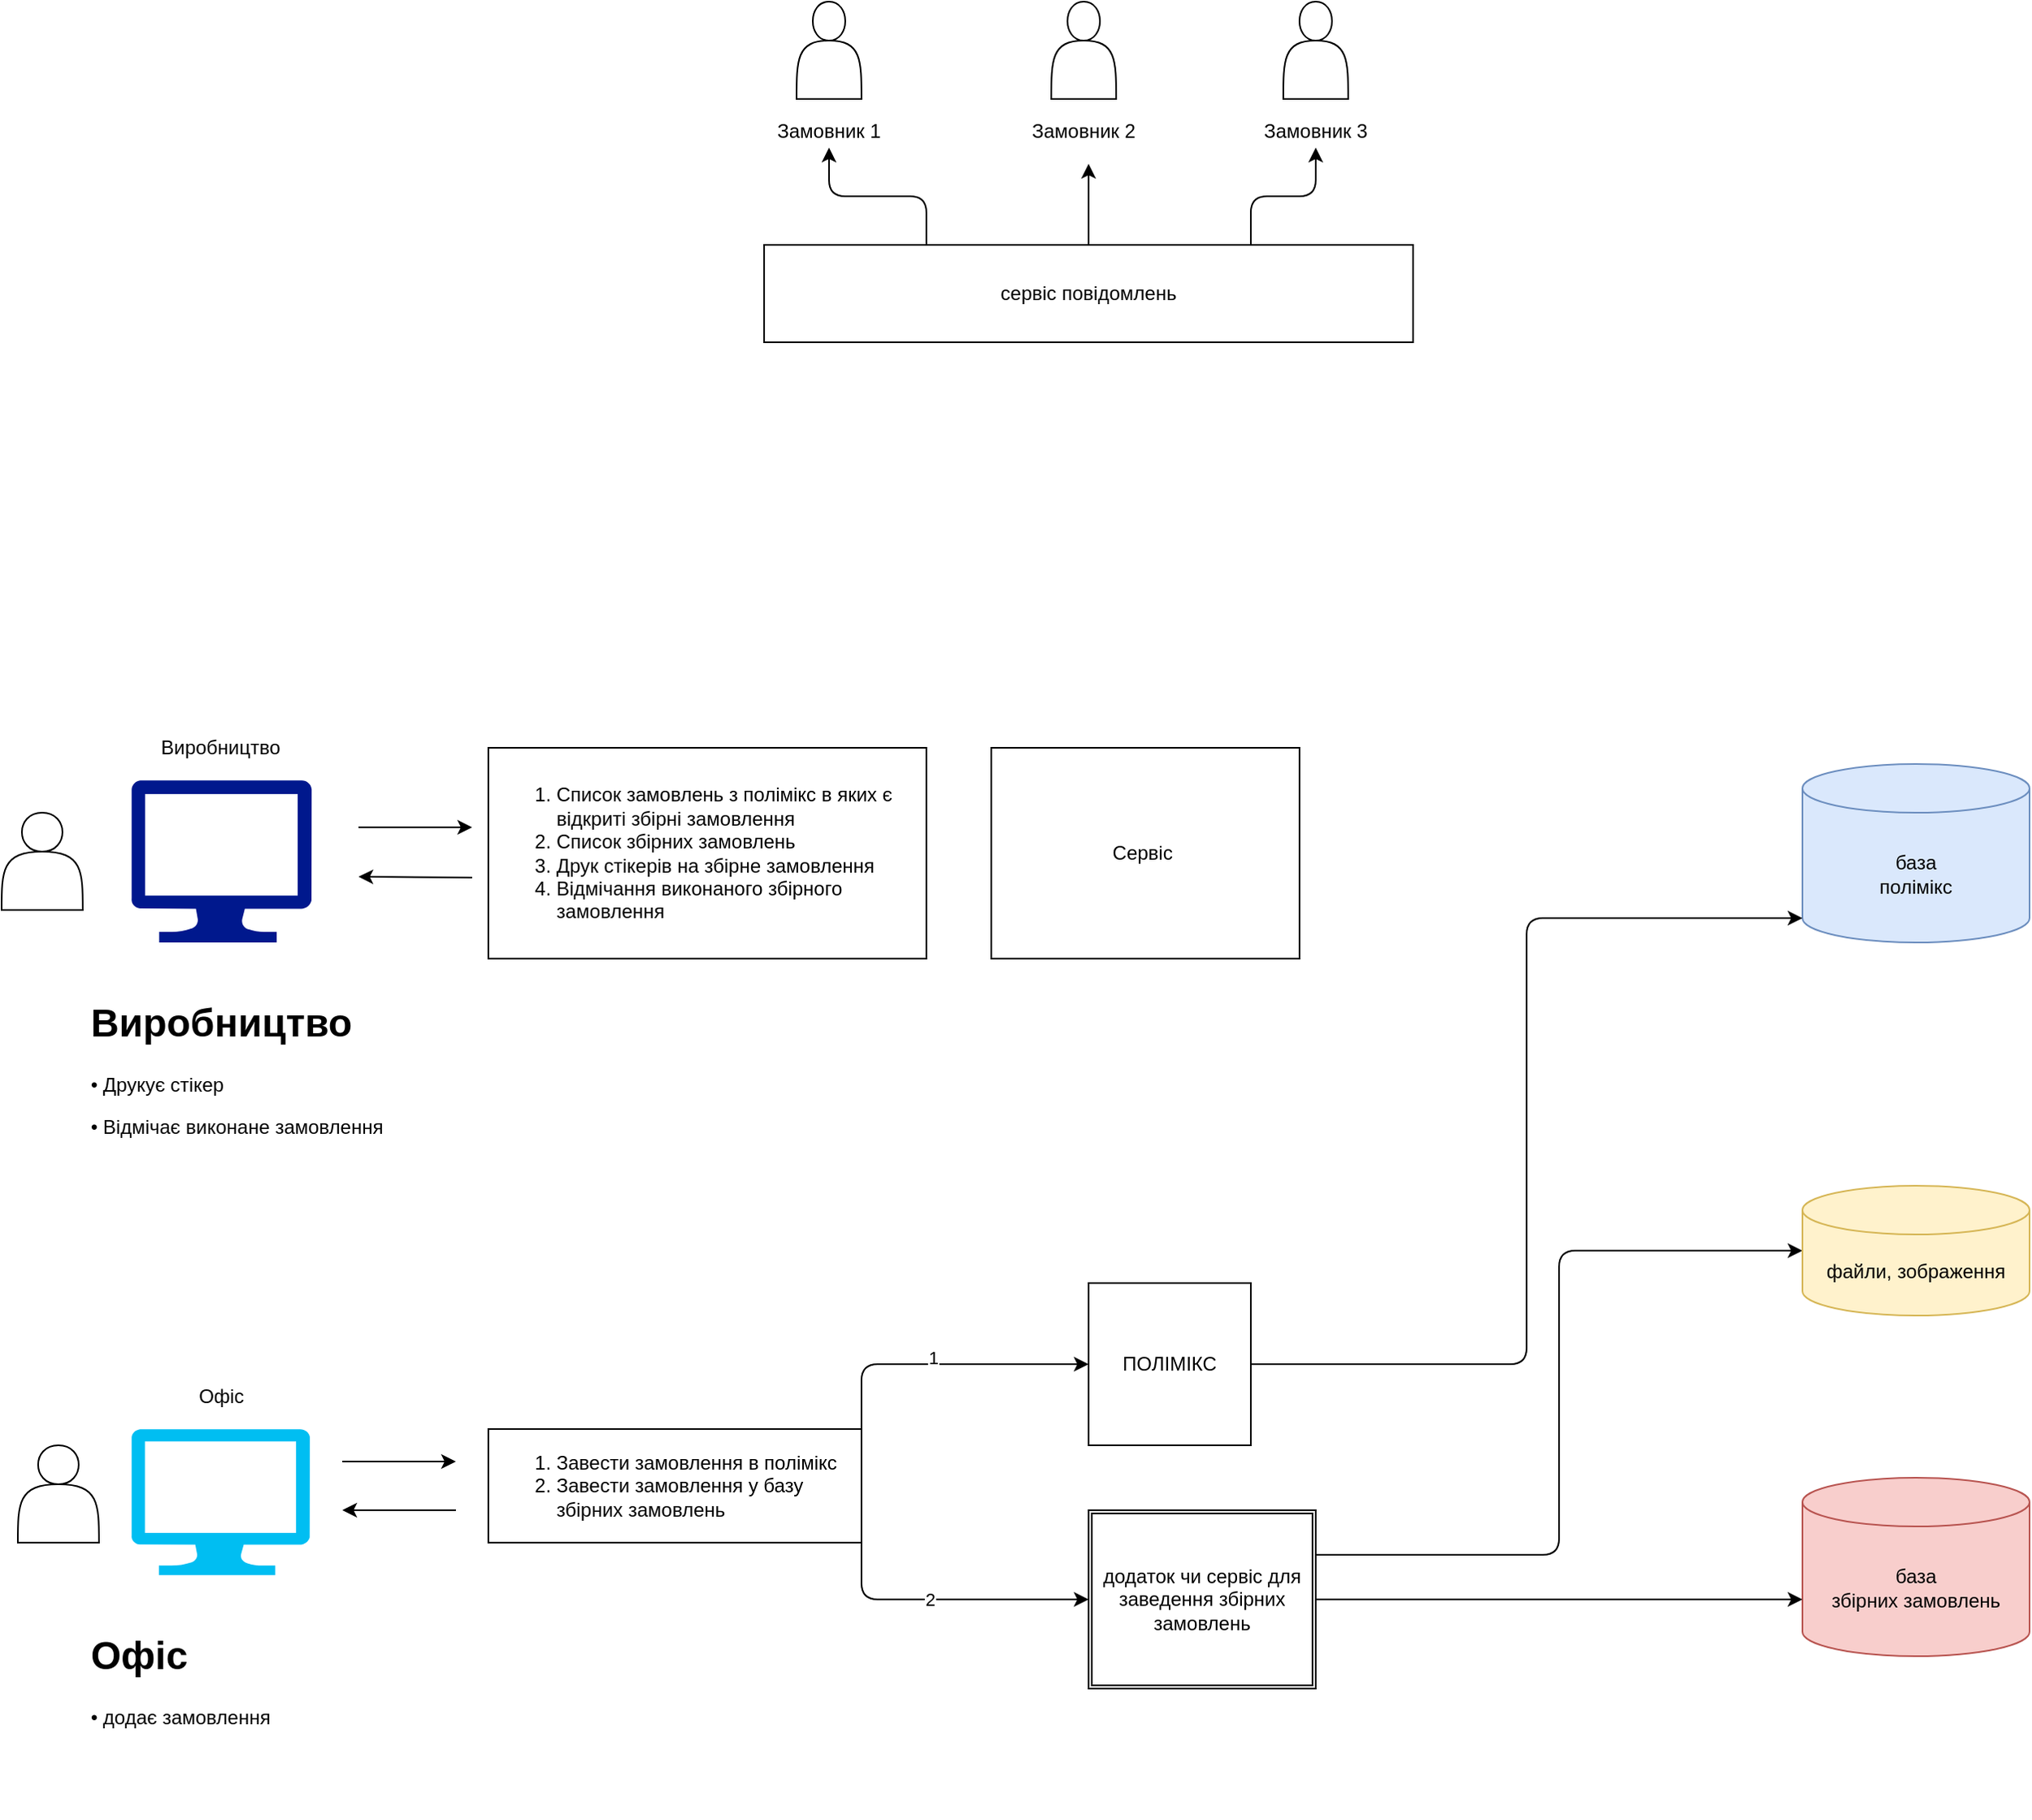 <mxfile version="14.6.6" type="github">
  <diagram name="Page-1" id="12e1b939-464a-85fe-373e-61e167be1490">
    <mxGraphModel dx="1685" dy="891" grid="1" gridSize="10" guides="1" tooltips="1" connect="1" arrows="1" fold="1" page="1" pageScale="1.5" pageWidth="1169" pageHeight="826" background="#ffffff" math="0" shadow="0">
      <root>
        <mxCell id="0" />
        <mxCell id="1" parent="0" />
        <mxCell id="r-cdDHOCOQJCGdyeqQd3-2" value="" style="shape=actor;whiteSpace=wrap;html=1;" vertex="1" parent="1">
          <mxGeometry x="170" y="620" width="50" height="60" as="geometry" />
        </mxCell>
        <mxCell id="r-cdDHOCOQJCGdyeqQd3-3" value="" style="aspect=fixed;pointerEvents=1;shadow=0;dashed=0;html=1;strokeColor=none;labelPosition=center;verticalLabelPosition=bottom;verticalAlign=top;align=center;fillColor=#00188D;shape=mxgraph.azure.computer" vertex="1" parent="1">
          <mxGeometry x="250" y="600" width="111.11" height="100" as="geometry" />
        </mxCell>
        <mxCell id="r-cdDHOCOQJCGdyeqQd3-5" value="" style="endArrow=classic;html=1;" edge="1" parent="1">
          <mxGeometry width="50" height="50" relative="1" as="geometry">
            <mxPoint x="390" y="629" as="sourcePoint" />
            <mxPoint x="460" y="629" as="targetPoint" />
          </mxGeometry>
        </mxCell>
        <mxCell id="r-cdDHOCOQJCGdyeqQd3-6" value="" style="endArrow=classic;html=1;" edge="1" parent="1">
          <mxGeometry width="50" height="50" relative="1" as="geometry">
            <mxPoint x="460" y="660" as="sourcePoint" />
            <mxPoint x="390" y="659.5" as="targetPoint" />
          </mxGeometry>
        </mxCell>
        <mxCell id="r-cdDHOCOQJCGdyeqQd3-7" value="" style="verticalLabelPosition=bottom;html=1;verticalAlign=top;align=center;strokeColor=none;fillColor=#00BEF2;shape=mxgraph.azure.computer;pointerEvents=1;" vertex="1" parent="1">
          <mxGeometry x="250" y="1000" width="110" height="90" as="geometry" />
        </mxCell>
        <mxCell id="r-cdDHOCOQJCGdyeqQd3-8" value="" style="shape=actor;whiteSpace=wrap;html=1;" vertex="1" parent="1">
          <mxGeometry x="180" y="1010" width="50" height="60" as="geometry" />
        </mxCell>
        <mxCell id="r-cdDHOCOQJCGdyeqQd3-10" value="" style="endArrow=classic;html=1;" edge="1" parent="1">
          <mxGeometry width="50" height="50" relative="1" as="geometry">
            <mxPoint x="380" y="1020" as="sourcePoint" />
            <mxPoint x="450" y="1020" as="targetPoint" />
          </mxGeometry>
        </mxCell>
        <mxCell id="r-cdDHOCOQJCGdyeqQd3-11" value="" style="endArrow=classic;html=1;" edge="1" parent="1">
          <mxGeometry width="50" height="50" relative="1" as="geometry">
            <mxPoint x="450" y="1050" as="sourcePoint" />
            <mxPoint x="380" y="1050" as="targetPoint" />
          </mxGeometry>
        </mxCell>
        <mxCell id="r-cdDHOCOQJCGdyeqQd3-15" value="Виробництво" style="text;html=1;strokeColor=none;fillColor=none;align=center;verticalAlign=middle;whiteSpace=wrap;rounded=0;" vertex="1" parent="1">
          <mxGeometry x="285" y="570" width="40" height="20" as="geometry" />
        </mxCell>
        <mxCell id="r-cdDHOCOQJCGdyeqQd3-16" value="Офіс" style="text;html=1;strokeColor=none;fillColor=none;align=center;verticalAlign=middle;whiteSpace=wrap;rounded=0;" vertex="1" parent="1">
          <mxGeometry x="273.05" y="970" width="65" height="20" as="geometry" />
        </mxCell>
        <mxCell id="r-cdDHOCOQJCGdyeqQd3-17" value="база&lt;br&gt;полімікс" style="shape=cylinder3;whiteSpace=wrap;html=1;boundedLbl=1;backgroundOutline=1;size=15;fillColor=#dae8fc;strokeColor=#6c8ebf;" vertex="1" parent="1">
          <mxGeometry x="1280" y="590" width="140" height="110" as="geometry" />
        </mxCell>
        <mxCell id="r-cdDHOCOQJCGdyeqQd3-18" value="база&lt;br&gt;збірних замовлень" style="shape=cylinder3;whiteSpace=wrap;html=1;boundedLbl=1;backgroundOutline=1;size=15;fillColor=#f8cecc;strokeColor=#b85450;" vertex="1" parent="1">
          <mxGeometry x="1280" y="1030" width="140" height="110" as="geometry" />
        </mxCell>
        <mxCell id="r-cdDHOCOQJCGdyeqQd3-19" value="&lt;h1&gt;Виробництво&lt;/h1&gt;&lt;p&gt;• Друкує стікер&lt;/p&gt;&lt;p&gt;• Відмічає виконане замовлення&lt;/p&gt;" style="text;html=1;strokeColor=none;fillColor=none;spacing=5;spacingTop=-20;whiteSpace=wrap;overflow=hidden;rounded=0;" vertex="1" parent="1">
          <mxGeometry x="220" y="730" width="210" height="120" as="geometry" />
        </mxCell>
        <mxCell id="r-cdDHOCOQJCGdyeqQd3-20" value="&lt;h1&gt;Офіс&lt;/h1&gt;&lt;p&gt;• додає замовлення&lt;/p&gt;" style="text;html=1;strokeColor=none;fillColor=none;spacing=5;spacingTop=-20;whiteSpace=wrap;overflow=hidden;rounded=0;" vertex="1" parent="1">
          <mxGeometry x="220" y="1120" width="210" height="120" as="geometry" />
        </mxCell>
        <mxCell id="r-cdDHOCOQJCGdyeqQd3-24" style="edgeStyle=orthogonalEdgeStyle;rounded=1;orthogonalLoop=1;jettySize=auto;html=1;exitX=1;exitY=0;exitDx=0;exitDy=0;entryX=0;entryY=0.5;entryDx=0;entryDy=0;" edge="1" parent="1" source="r-cdDHOCOQJCGdyeqQd3-22" target="r-cdDHOCOQJCGdyeqQd3-23">
          <mxGeometry relative="1" as="geometry">
            <Array as="points">
              <mxPoint x="700" y="960" />
            </Array>
          </mxGeometry>
        </mxCell>
        <mxCell id="r-cdDHOCOQJCGdyeqQd3-25" value="1" style="edgeLabel;html=1;align=center;verticalAlign=middle;resizable=0;points=[];" vertex="1" connectable="0" parent="r-cdDHOCOQJCGdyeqQd3-24">
          <mxGeometry x="-0.064" y="4" relative="1" as="geometry">
            <mxPoint as="offset" />
          </mxGeometry>
        </mxCell>
        <mxCell id="r-cdDHOCOQJCGdyeqQd3-27" style="edgeStyle=orthogonalEdgeStyle;rounded=1;orthogonalLoop=1;jettySize=auto;html=1;exitX=1;exitY=1;exitDx=0;exitDy=0;entryX=0;entryY=0.5;entryDx=0;entryDy=0;" edge="1" parent="1" source="r-cdDHOCOQJCGdyeqQd3-22" target="r-cdDHOCOQJCGdyeqQd3-26">
          <mxGeometry relative="1" as="geometry" />
        </mxCell>
        <mxCell id="r-cdDHOCOQJCGdyeqQd3-28" value="2" style="edgeLabel;html=1;align=center;verticalAlign=middle;resizable=0;points=[];" vertex="1" connectable="0" parent="r-cdDHOCOQJCGdyeqQd3-27">
          <mxGeometry x="-0.128" relative="1" as="geometry">
            <mxPoint as="offset" />
          </mxGeometry>
        </mxCell>
        <mxCell id="r-cdDHOCOQJCGdyeqQd3-22" value="&lt;ol&gt;&lt;li&gt;Завести замовлення в полімікс&lt;/li&gt;&lt;li&gt;Завести замовлення у базу збірних замовлень&lt;/li&gt;&lt;/ol&gt;" style="rounded=0;whiteSpace=wrap;html=1;align=left;" vertex="1" parent="1">
          <mxGeometry x="470" y="1000" width="230" height="70" as="geometry" />
        </mxCell>
        <mxCell id="r-cdDHOCOQJCGdyeqQd3-30" style="edgeStyle=orthogonalEdgeStyle;rounded=1;orthogonalLoop=1;jettySize=auto;html=1;entryX=0;entryY=1;entryDx=0;entryDy=-15;entryPerimeter=0;" edge="1" parent="1" source="r-cdDHOCOQJCGdyeqQd3-23" target="r-cdDHOCOQJCGdyeqQd3-17">
          <mxGeometry relative="1" as="geometry" />
        </mxCell>
        <mxCell id="r-cdDHOCOQJCGdyeqQd3-23" value="ПОЛІМІКС" style="whiteSpace=wrap;html=1;aspect=fixed;" vertex="1" parent="1">
          <mxGeometry x="840" y="910" width="100" height="100" as="geometry" />
        </mxCell>
        <mxCell id="r-cdDHOCOQJCGdyeqQd3-31" style="edgeStyle=orthogonalEdgeStyle;rounded=1;orthogonalLoop=1;jettySize=auto;html=1;entryX=0;entryY=0;entryDx=0;entryDy=75;entryPerimeter=0;" edge="1" parent="1" source="r-cdDHOCOQJCGdyeqQd3-26" target="r-cdDHOCOQJCGdyeqQd3-18">
          <mxGeometry relative="1" as="geometry" />
        </mxCell>
        <mxCell id="r-cdDHOCOQJCGdyeqQd3-32" style="edgeStyle=orthogonalEdgeStyle;rounded=1;orthogonalLoop=1;jettySize=auto;html=1;exitX=1;exitY=0.25;exitDx=0;exitDy=0;entryX=0;entryY=0.5;entryDx=0;entryDy=0;entryPerimeter=0;" edge="1" parent="1" source="r-cdDHOCOQJCGdyeqQd3-26" target="r-cdDHOCOQJCGdyeqQd3-29">
          <mxGeometry relative="1" as="geometry" />
        </mxCell>
        <mxCell id="r-cdDHOCOQJCGdyeqQd3-26" value="додаток чи сервіс для заведення збірних замовлень" style="shape=ext;double=1;rounded=0;whiteSpace=wrap;html=1;" vertex="1" parent="1">
          <mxGeometry x="840" y="1050" width="140" height="110" as="geometry" />
        </mxCell>
        <mxCell id="r-cdDHOCOQJCGdyeqQd3-29" value="файли, зображення" style="shape=cylinder3;whiteSpace=wrap;html=1;boundedLbl=1;backgroundOutline=1;size=15;fillColor=#fff2cc;strokeColor=#d6b656;" vertex="1" parent="1">
          <mxGeometry x="1280" y="850" width="140" height="80" as="geometry" />
        </mxCell>
        <mxCell id="r-cdDHOCOQJCGdyeqQd3-39" value="" style="group" vertex="1" connectable="0" parent="1">
          <mxGeometry x="640" y="120" width="80" height="90" as="geometry" />
        </mxCell>
        <mxCell id="r-cdDHOCOQJCGdyeqQd3-33" value="" style="shape=actor;whiteSpace=wrap;html=1;" vertex="1" parent="r-cdDHOCOQJCGdyeqQd3-39">
          <mxGeometry x="20" width="40" height="60" as="geometry" />
        </mxCell>
        <mxCell id="r-cdDHOCOQJCGdyeqQd3-36" value="Замовник 1" style="text;html=1;strokeColor=none;fillColor=none;align=center;verticalAlign=middle;whiteSpace=wrap;rounded=0;" vertex="1" parent="r-cdDHOCOQJCGdyeqQd3-39">
          <mxGeometry y="70" width="80" height="20" as="geometry" />
        </mxCell>
        <mxCell id="r-cdDHOCOQJCGdyeqQd3-40" value="" style="group" vertex="1" connectable="0" parent="1">
          <mxGeometry x="797" y="120" width="80" height="90" as="geometry" />
        </mxCell>
        <mxCell id="r-cdDHOCOQJCGdyeqQd3-34" value="" style="shape=actor;whiteSpace=wrap;html=1;" vertex="1" parent="r-cdDHOCOQJCGdyeqQd3-40">
          <mxGeometry x="20" width="40" height="60" as="geometry" />
        </mxCell>
        <mxCell id="r-cdDHOCOQJCGdyeqQd3-37" value="Замовник 2" style="text;html=1;strokeColor=none;fillColor=none;align=center;verticalAlign=middle;whiteSpace=wrap;rounded=0;" vertex="1" parent="r-cdDHOCOQJCGdyeqQd3-40">
          <mxGeometry y="70" width="80" height="20" as="geometry" />
        </mxCell>
        <mxCell id="r-cdDHOCOQJCGdyeqQd3-41" value="" style="group" vertex="1" connectable="0" parent="1">
          <mxGeometry x="940" y="120" width="80" height="90" as="geometry" />
        </mxCell>
        <mxCell id="r-cdDHOCOQJCGdyeqQd3-35" value="" style="shape=actor;whiteSpace=wrap;html=1;" vertex="1" parent="r-cdDHOCOQJCGdyeqQd3-41">
          <mxGeometry x="20" width="40" height="60" as="geometry" />
        </mxCell>
        <mxCell id="r-cdDHOCOQJCGdyeqQd3-38" value="Замовник 3" style="text;html=1;strokeColor=none;fillColor=none;align=center;verticalAlign=middle;whiteSpace=wrap;rounded=0;" vertex="1" parent="r-cdDHOCOQJCGdyeqQd3-41">
          <mxGeometry y="70" width="80" height="20" as="geometry" />
        </mxCell>
        <mxCell id="r-cdDHOCOQJCGdyeqQd3-43" style="edgeStyle=orthogonalEdgeStyle;rounded=1;orthogonalLoop=1;jettySize=auto;html=1;exitX=0.25;exitY=0;exitDx=0;exitDy=0;entryX=0.5;entryY=1;entryDx=0;entryDy=0;" edge="1" parent="1" source="r-cdDHOCOQJCGdyeqQd3-42" target="r-cdDHOCOQJCGdyeqQd3-36">
          <mxGeometry relative="1" as="geometry" />
        </mxCell>
        <mxCell id="r-cdDHOCOQJCGdyeqQd3-44" style="edgeStyle=orthogonalEdgeStyle;rounded=1;orthogonalLoop=1;jettySize=auto;html=1;exitX=0.5;exitY=0;exitDx=0;exitDy=0;" edge="1" parent="1" source="r-cdDHOCOQJCGdyeqQd3-42">
          <mxGeometry relative="1" as="geometry">
            <mxPoint x="840" y="220" as="targetPoint" />
          </mxGeometry>
        </mxCell>
        <mxCell id="r-cdDHOCOQJCGdyeqQd3-45" style="edgeStyle=orthogonalEdgeStyle;rounded=1;orthogonalLoop=1;jettySize=auto;html=1;exitX=0.75;exitY=0;exitDx=0;exitDy=0;entryX=0.5;entryY=1;entryDx=0;entryDy=0;" edge="1" parent="1" source="r-cdDHOCOQJCGdyeqQd3-42" target="r-cdDHOCOQJCGdyeqQd3-38">
          <mxGeometry relative="1" as="geometry" />
        </mxCell>
        <mxCell id="r-cdDHOCOQJCGdyeqQd3-42" value="сервіс повідомлень" style="rounded=0;whiteSpace=wrap;html=1;" vertex="1" parent="1">
          <mxGeometry x="640" y="270" width="400" height="60" as="geometry" />
        </mxCell>
        <mxCell id="r-cdDHOCOQJCGdyeqQd3-46" value="&lt;ol&gt;&lt;li&gt;Список замовлень з полімікс в яких є відкриті збірні замовлення&lt;/li&gt;&lt;li&gt;Список збірних замовлень&lt;/li&gt;&lt;li&gt;Друк стікерів на збірне замовлення&lt;/li&gt;&lt;li&gt;Відмічання виконаного збірного замовлення&lt;/li&gt;&lt;/ol&gt;" style="rounded=0;whiteSpace=wrap;html=1;align=left;" vertex="1" parent="1">
          <mxGeometry x="470" y="580" width="270" height="130" as="geometry" />
        </mxCell>
        <mxCell id="r-cdDHOCOQJCGdyeqQd3-49" value="Сервіс&amp;nbsp;" style="rounded=0;whiteSpace=wrap;html=1;" vertex="1" parent="1">
          <mxGeometry x="780" y="580" width="190" height="130" as="geometry" />
        </mxCell>
      </root>
    </mxGraphModel>
  </diagram>
</mxfile>

